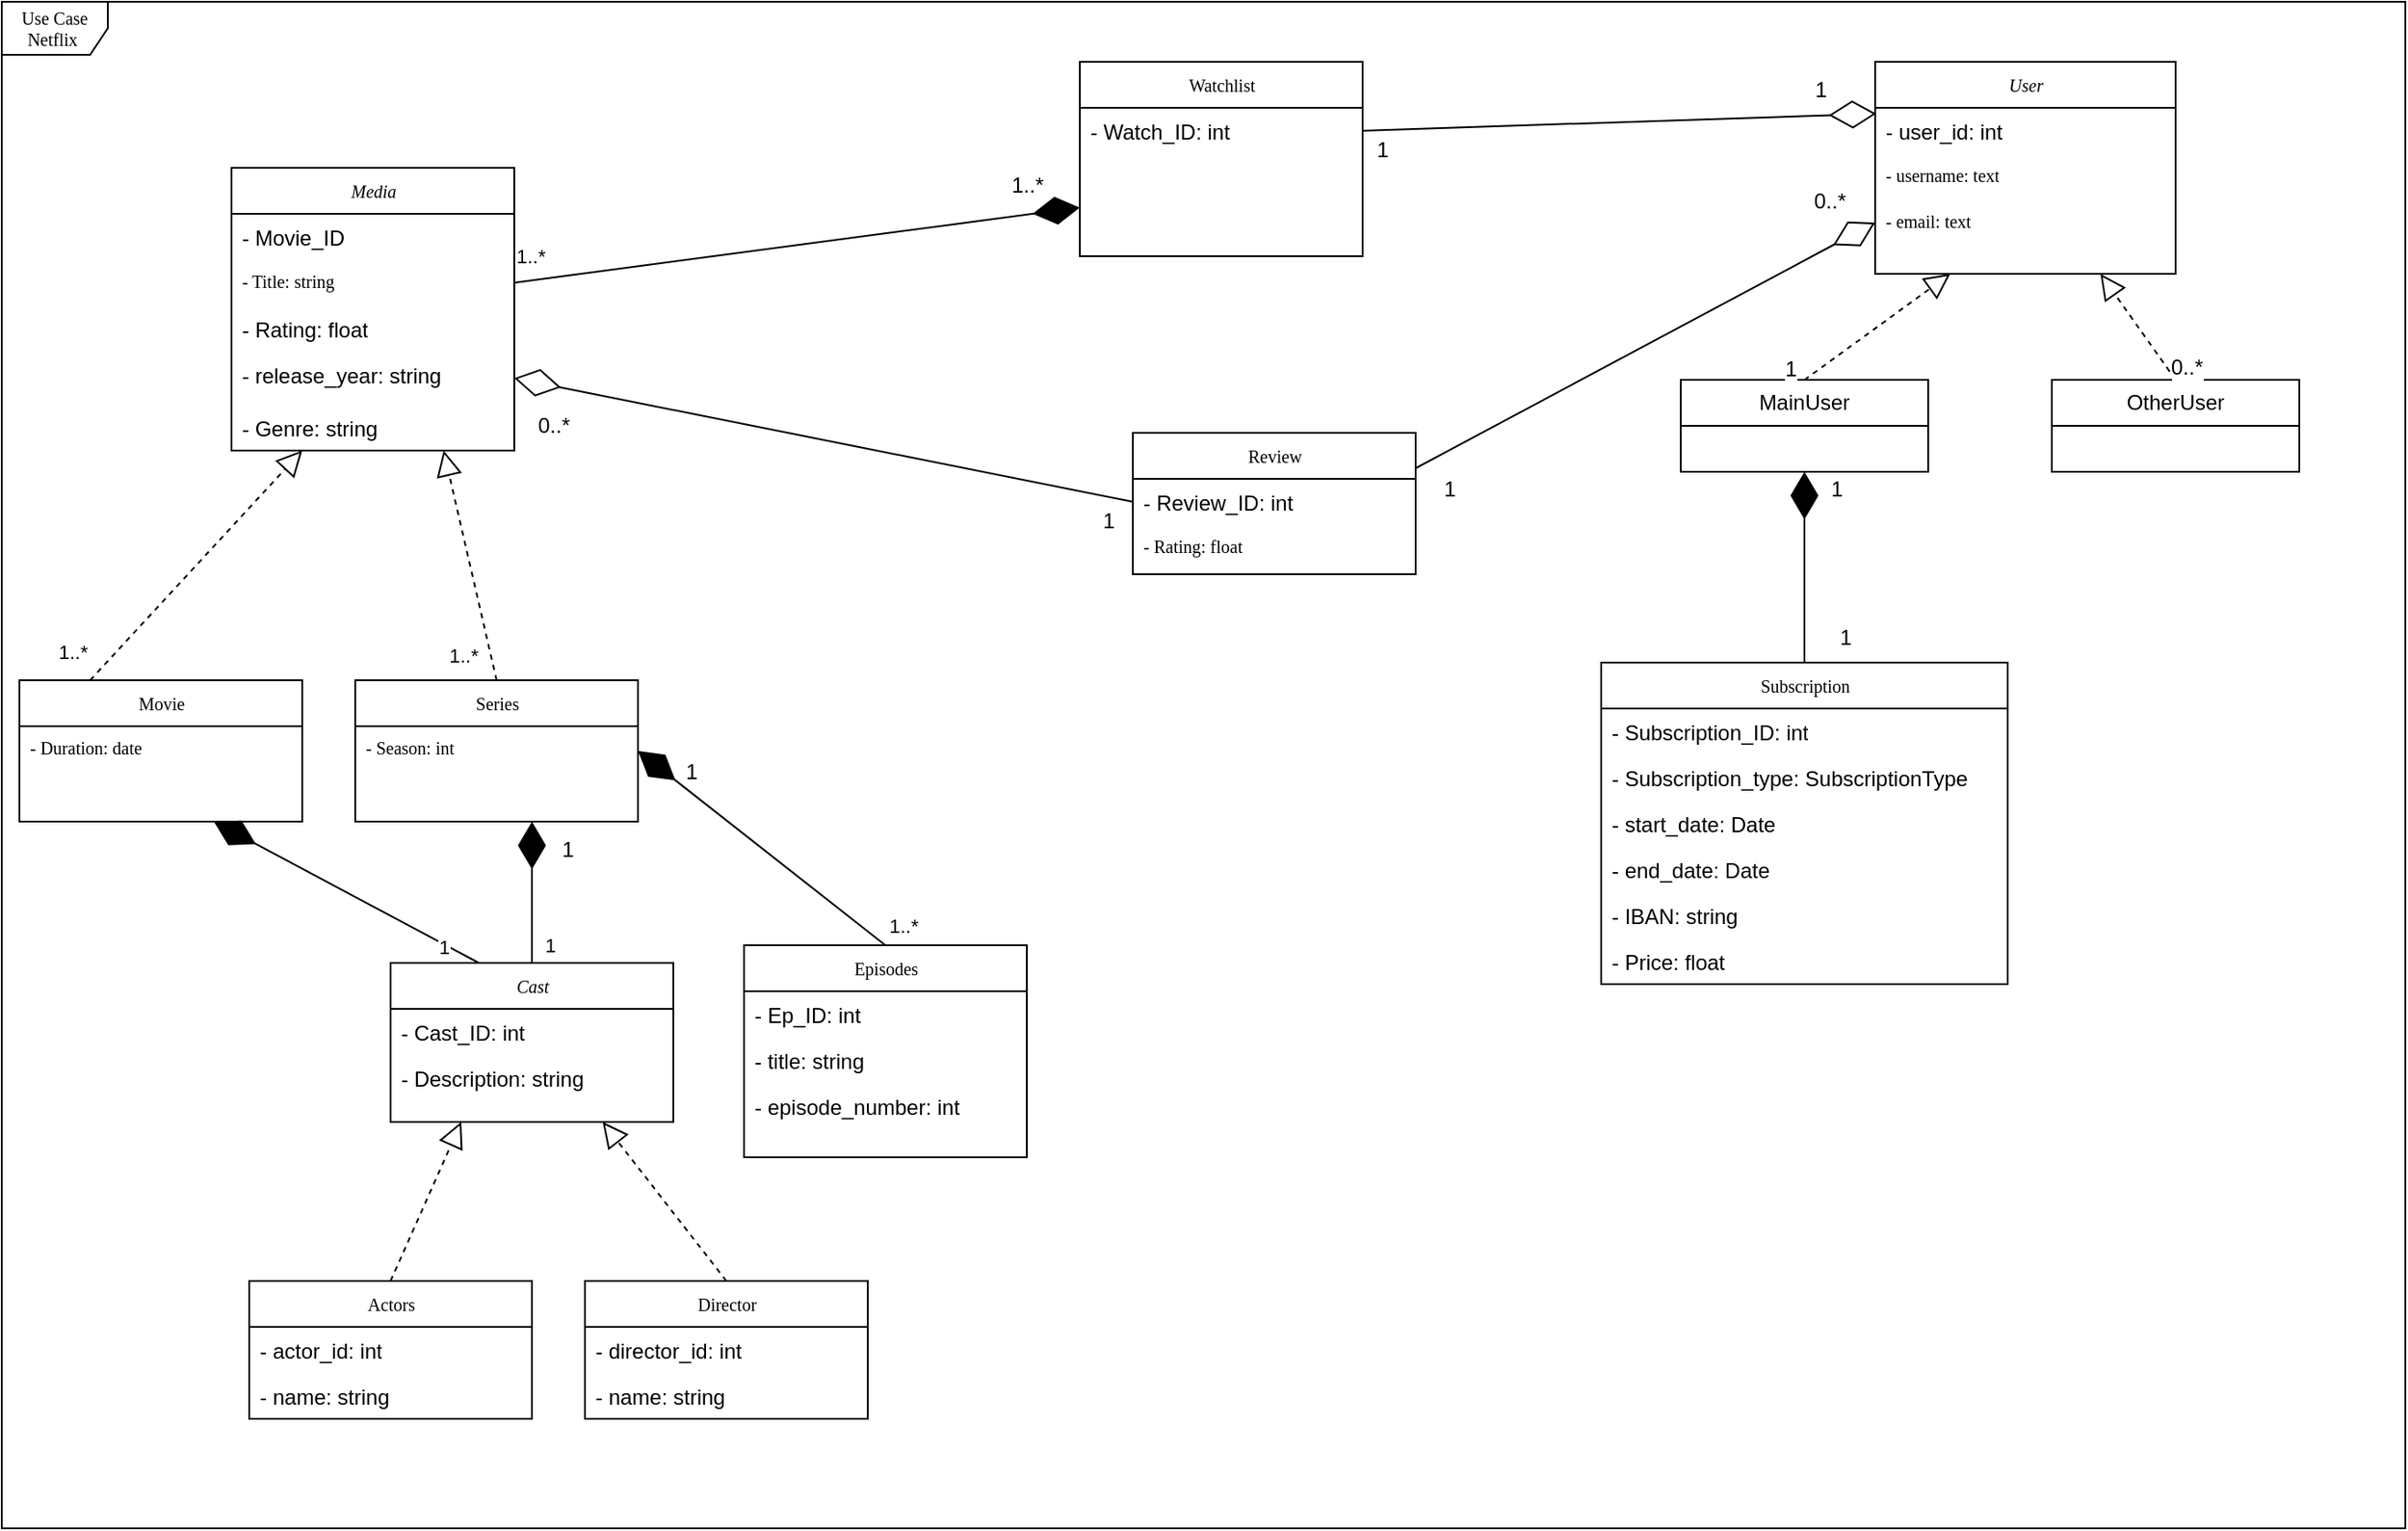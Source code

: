 <mxfile version="24.8.3">
  <diagram name="Page-1" id="c4acf3e9-155e-7222-9cf6-157b1a14988f">
    <mxGraphModel dx="1820" dy="1868" grid="1" gridSize="10" guides="1" tooltips="1" connect="1" arrows="1" fold="1" page="1" pageScale="1" pageWidth="850" pageHeight="1100" background="none" math="0" shadow="0">
      <root>
        <mxCell id="0" />
        <mxCell id="1" parent="0" />
        <mxCell id="17acba5748e5396b-1" value="Use Case Netflix&amp;nbsp;" style="shape=umlFrame;whiteSpace=wrap;html=1;rounded=0;shadow=0;comic=0;labelBackgroundColor=none;strokeWidth=1;fontFamily=Verdana;fontSize=10;align=center;" parent="1" vertex="1">
          <mxGeometry x="60" y="-1064" width="1360" height="864" as="geometry" />
        </mxCell>
        <mxCell id="17acba5748e5396b-30" value="Movie" style="swimlane;html=1;fontStyle=0;childLayout=stackLayout;horizontal=1;startSize=26;fillColor=none;horizontalStack=0;resizeParent=1;resizeLast=0;collapsible=1;marginBottom=0;swimlaneFillColor=#ffffff;rounded=0;shadow=0;comic=0;labelBackgroundColor=none;strokeWidth=1;fontFamily=Verdana;fontSize=10;align=center;" parent="1" vertex="1">
          <mxGeometry x="70" y="-680" width="160" height="80" as="geometry" />
        </mxCell>
        <mxCell id="MXeGfviL51i1jRM-pdPd-1" value="- Duration: date" style="text;html=1;strokeColor=none;fillColor=none;align=left;verticalAlign=top;spacingLeft=4;spacingRight=4;whiteSpace=wrap;overflow=hidden;rotatable=0;points=[[0,0.5],[1,0.5]];portConstraint=eastwest;fontFamily=Verdana;fontSize=10;fontColor=default;fontStyle=0;labelBackgroundColor=none;" parent="17acba5748e5396b-30" vertex="1">
          <mxGeometry y="26" width="160" height="26" as="geometry" />
        </mxCell>
        <mxCell id="u5OW4T7a8DiHMdrfiU4O-11" value="Episodes" style="swimlane;html=1;fontStyle=0;childLayout=stackLayout;horizontal=1;startSize=26;fillColor=none;horizontalStack=0;resizeParent=1;resizeLast=0;collapsible=1;marginBottom=0;swimlaneFillColor=#ffffff;rounded=0;shadow=0;comic=0;labelBackgroundColor=none;strokeWidth=1;fontFamily=Verdana;fontSize=10;align=center;" parent="1" vertex="1">
          <mxGeometry x="480" y="-530" width="160" height="120" as="geometry">
            <mxRectangle x="310" y="-756" width="80" height="30" as="alternateBounds" />
          </mxGeometry>
        </mxCell>
        <mxCell id="u5OW4T7a8DiHMdrfiU4O-12" value="- Ep_ID: int&lt;div&gt;&lt;br&gt;&lt;/div&gt;" style="text;html=1;strokeColor=none;fillColor=none;align=left;verticalAlign=top;spacingLeft=4;spacingRight=4;whiteSpace=wrap;overflow=hidden;rotatable=0;points=[[0,0.5],[1,0.5]];portConstraint=eastwest;" parent="u5OW4T7a8DiHMdrfiU4O-11" vertex="1">
          <mxGeometry y="26" width="160" height="26" as="geometry" />
        </mxCell>
        <mxCell id="u5OW4T7a8DiHMdrfiU4O-13" value="&lt;div&gt;- title: string&lt;/div&gt;&lt;div&gt;&lt;br&gt;&lt;/div&gt;" style="text;html=1;strokeColor=none;fillColor=none;align=left;verticalAlign=top;spacingLeft=4;spacingRight=4;whiteSpace=wrap;overflow=hidden;rotatable=0;points=[[0,0.5],[1,0.5]];portConstraint=eastwest;" parent="u5OW4T7a8DiHMdrfiU4O-11" vertex="1">
          <mxGeometry y="52" width="160" height="26" as="geometry" />
        </mxCell>
        <mxCell id="u5OW4T7a8DiHMdrfiU4O-37" value="&lt;div&gt;- episode_number: int&lt;/div&gt;&lt;div&gt;&lt;br&gt;&lt;/div&gt;" style="text;html=1;strokeColor=none;fillColor=none;align=left;verticalAlign=top;spacingLeft=4;spacingRight=4;whiteSpace=wrap;overflow=hidden;rotatable=0;points=[[0,0.5],[1,0.5]];portConstraint=eastwest;" parent="u5OW4T7a8DiHMdrfiU4O-11" vertex="1">
          <mxGeometry y="78" width="160" height="26" as="geometry" />
        </mxCell>
        <mxCell id="u5OW4T7a8DiHMdrfiU4O-19" value="Series" style="swimlane;html=1;fontStyle=0;childLayout=stackLayout;horizontal=1;startSize=26;fillColor=none;horizontalStack=0;resizeParent=1;resizeLast=0;collapsible=1;marginBottom=0;swimlaneFillColor=#ffffff;rounded=0;shadow=0;comic=0;labelBackgroundColor=none;strokeWidth=1;fontFamily=Verdana;fontSize=10;align=center;strokeColor=default;verticalAlign=middle;fontColor=default;" parent="1" vertex="1">
          <mxGeometry x="260" y="-680" width="160" height="80" as="geometry" />
        </mxCell>
        <mxCell id="pWf0yoMoPzwOqvPtpyno-2" value="- Season: int" style="text;html=1;strokeColor=none;fillColor=none;align=left;verticalAlign=top;spacingLeft=4;spacingRight=4;whiteSpace=wrap;overflow=hidden;rotatable=0;points=[[0,0.5],[1,0.5]];portConstraint=eastwest;fontFamily=Verdana;fontSize=10;fontColor=default;fontStyle=0;labelBackgroundColor=none;" parent="u5OW4T7a8DiHMdrfiU4O-19" vertex="1">
          <mxGeometry y="26" width="160" height="26" as="geometry" />
        </mxCell>
        <mxCell id="u5OW4T7a8DiHMdrfiU4O-46" value="&lt;i&gt;Media&lt;/i&gt;" style="swimlane;html=1;fontStyle=0;childLayout=stackLayout;horizontal=1;startSize=26;fillColor=none;horizontalStack=0;resizeParent=1;resizeLast=0;collapsible=1;marginBottom=0;swimlaneFillColor=#ffffff;rounded=0;shadow=0;comic=0;labelBackgroundColor=none;strokeWidth=1;fontFamily=Verdana;fontSize=10;align=center;strokeColor=default;verticalAlign=middle;fontColor=default;" parent="1" vertex="1">
          <mxGeometry x="190" y="-970" width="160" height="160" as="geometry" />
        </mxCell>
        <mxCell id="u5OW4T7a8DiHMdrfiU4O-36" value="- Movie_ID" style="text;html=1;strokeColor=none;fillColor=none;align=left;verticalAlign=top;spacingLeft=4;spacingRight=4;whiteSpace=wrap;overflow=hidden;rotatable=0;points=[[0,0.5],[1,0.5]];portConstraint=eastwest;" parent="u5OW4T7a8DiHMdrfiU4O-46" vertex="1">
          <mxGeometry y="26" width="160" height="26" as="geometry" />
        </mxCell>
        <mxCell id="u5OW4T7a8DiHMdrfiU4O-67" value="- Title: string" style="text;html=1;strokeColor=none;fillColor=none;align=left;verticalAlign=top;spacingLeft=4;spacingRight=4;whiteSpace=wrap;overflow=hidden;rotatable=0;points=[[0,0.5],[1,0.5]];portConstraint=eastwest;fontFamily=Verdana;fontSize=10;fontColor=default;fontStyle=0;labelBackgroundColor=none;" parent="u5OW4T7a8DiHMdrfiU4O-46" vertex="1">
          <mxGeometry y="52" width="160" height="26" as="geometry" />
        </mxCell>
        <mxCell id="u5OW4T7a8DiHMdrfiU4O-68" value="&lt;div&gt;&lt;span style=&quot;background-color: initial;&quot;&gt;- Rating: float&lt;/span&gt;&lt;/div&gt;&lt;div&gt;&lt;span style=&quot;background-color: initial;&quot;&gt;&lt;br&gt;&lt;/span&gt;&lt;/div&gt;" style="text;html=1;strokeColor=none;fillColor=none;align=left;verticalAlign=top;spacingLeft=4;spacingRight=4;whiteSpace=wrap;overflow=hidden;rotatable=0;points=[[0,0.5],[1,0.5]];portConstraint=eastwest;" parent="u5OW4T7a8DiHMdrfiU4O-46" vertex="1">
          <mxGeometry y="78" width="160" height="26" as="geometry" />
        </mxCell>
        <mxCell id="u5OW4T7a8DiHMdrfiU4O-86" value="- release_year: string" style="text;html=1;strokeColor=none;fillColor=none;align=left;verticalAlign=top;spacingLeft=4;spacingRight=4;whiteSpace=wrap;overflow=hidden;rotatable=0;points=[[0,0.5],[1,0.5]];portConstraint=eastwest;" parent="u5OW4T7a8DiHMdrfiU4O-46" vertex="1">
          <mxGeometry y="104" width="160" height="30" as="geometry" />
        </mxCell>
        <mxCell id="MXeGfviL51i1jRM-pdPd-2" value="- Genre: string" style="text;html=1;strokeColor=none;fillColor=none;align=left;verticalAlign=top;spacingLeft=4;spacingRight=4;whiteSpace=wrap;overflow=hidden;rotatable=0;points=[[0,0.5],[1,0.5]];portConstraint=eastwest;" parent="u5OW4T7a8DiHMdrfiU4O-46" vertex="1">
          <mxGeometry y="134" width="160" height="26" as="geometry" />
        </mxCell>
        <mxCell id="u5OW4T7a8DiHMdrfiU4O-60" value="" style="endArrow=block;dashed=1;endFill=0;endSize=12;html=1;rounded=0;exitX=0.25;exitY=0;exitDx=0;exitDy=0;entryX=0.25;entryY=1;entryDx=0;entryDy=0;" parent="1" source="17acba5748e5396b-30" target="u5OW4T7a8DiHMdrfiU4O-46" edge="1">
          <mxGeometry width="160" relative="1" as="geometry">
            <mxPoint x="290" y="-760" as="sourcePoint" />
            <mxPoint x="450" y="-760" as="targetPoint" />
          </mxGeometry>
        </mxCell>
        <mxCell id="pWf0yoMoPzwOqvPtpyno-44" value="1..*" style="edgeLabel;html=1;align=center;verticalAlign=middle;resizable=0;points=[];" parent="u5OW4T7a8DiHMdrfiU4O-60" vertex="1" connectable="0">
          <mxGeometry x="-0.767" y="-1" relative="1" as="geometry">
            <mxPoint x="-25" y="-2" as="offset" />
          </mxGeometry>
        </mxCell>
        <mxCell id="u5OW4T7a8DiHMdrfiU4O-62" value="" style="endArrow=block;dashed=1;endFill=0;endSize=12;html=1;rounded=0;entryX=0.75;entryY=1;entryDx=0;entryDy=0;exitX=0.5;exitY=0;exitDx=0;exitDy=0;" parent="1" source="u5OW4T7a8DiHMdrfiU4O-19" target="u5OW4T7a8DiHMdrfiU4O-46" edge="1">
          <mxGeometry width="160" relative="1" as="geometry">
            <mxPoint x="290" y="-760" as="sourcePoint" />
            <mxPoint x="450" y="-760" as="targetPoint" />
          </mxGeometry>
        </mxCell>
        <mxCell id="pWf0yoMoPzwOqvPtpyno-45" value="1..*" style="edgeLabel;html=1;align=center;verticalAlign=middle;resizable=0;points=[];" parent="u5OW4T7a8DiHMdrfiU4O-62" vertex="1" connectable="0">
          <mxGeometry x="-0.756" y="1" relative="1" as="geometry">
            <mxPoint x="-15" y="2" as="offset" />
          </mxGeometry>
        </mxCell>
        <mxCell id="u5OW4T7a8DiHMdrfiU4O-77" value="" style="endArrow=diamondThin;endFill=1;endSize=24;html=1;rounded=0;exitX=0.5;exitY=0;exitDx=0;exitDy=0;targetPerimeterSpacing=0;entryX=1;entryY=0.5;entryDx=0;entryDy=0;" parent="1" source="u5OW4T7a8DiHMdrfiU4O-11" target="u5OW4T7a8DiHMdrfiU4O-19" edge="1">
          <mxGeometry width="160" relative="1" as="geometry">
            <mxPoint x="290" y="-520" as="sourcePoint" />
            <mxPoint x="340" y="-600" as="targetPoint" />
          </mxGeometry>
        </mxCell>
        <mxCell id="u5OW4T7a8DiHMdrfiU4O-81" value="1..*" style="edgeLabel;html=1;align=center;verticalAlign=middle;resizable=0;points=[];" parent="u5OW4T7a8DiHMdrfiU4O-77" vertex="1" connectable="0">
          <mxGeometry x="-0.769" relative="1" as="geometry">
            <mxPoint x="26" y="1" as="offset" />
          </mxGeometry>
        </mxCell>
        <mxCell id="FZOh3PhhekjQOjzV-3sp-29" value="1" style="edgeLabel;html=1;align=center;verticalAlign=middle;resizable=0;points=[];fontSize=12;" vertex="1" connectable="0" parent="u5OW4T7a8DiHMdrfiU4O-77">
          <mxGeometry x="0.823" y="3" relative="1" as="geometry">
            <mxPoint x="19" as="offset" />
          </mxGeometry>
        </mxCell>
        <mxCell id="OyGu7xgzBfIXpcRJ4Xiw-1" value="Watchlist" style="swimlane;html=1;fontStyle=0;childLayout=stackLayout;horizontal=1;startSize=26;fillColor=none;horizontalStack=0;resizeParent=1;resizeLast=0;collapsible=1;marginBottom=0;swimlaneFillColor=#ffffff;rounded=0;shadow=0;comic=0;labelBackgroundColor=none;strokeWidth=1;fontFamily=Verdana;fontSize=10;align=center;" parent="1" vertex="1">
          <mxGeometry x="670" y="-1030" width="160" height="110" as="geometry" />
        </mxCell>
        <mxCell id="OyGu7xgzBfIXpcRJ4Xiw-2" value="- Watch_ID: int" style="text;html=1;strokeColor=none;fillColor=none;align=left;verticalAlign=top;spacingLeft=4;spacingRight=4;whiteSpace=wrap;overflow=hidden;rotatable=0;points=[[0,0.5],[1,0.5]];portConstraint=eastwest;" parent="OyGu7xgzBfIXpcRJ4Xiw-1" vertex="1">
          <mxGeometry y="26" width="160" height="26" as="geometry" />
        </mxCell>
        <mxCell id="OyGu7xgzBfIXpcRJ4Xiw-7" value="Director" style="swimlane;html=1;fontStyle=0;childLayout=stackLayout;horizontal=1;startSize=26;fillColor=none;horizontalStack=0;resizeParent=1;resizeLast=0;collapsible=1;marginBottom=0;swimlaneFillColor=#ffffff;rounded=0;shadow=0;comic=0;labelBackgroundColor=none;strokeWidth=1;fontFamily=Verdana;fontSize=10;align=center;" parent="1" vertex="1">
          <mxGeometry x="390" y="-340" width="160" height="78" as="geometry" />
        </mxCell>
        <mxCell id="OyGu7xgzBfIXpcRJ4Xiw-9" value="- director_id: int" style="text;html=1;strokeColor=none;fillColor=none;align=left;verticalAlign=top;spacingLeft=4;spacingRight=4;whiteSpace=wrap;overflow=hidden;rotatable=0;points=[[0,0.5],[1,0.5]];portConstraint=eastwest;" parent="OyGu7xgzBfIXpcRJ4Xiw-7" vertex="1">
          <mxGeometry y="26" width="160" height="26" as="geometry" />
        </mxCell>
        <mxCell id="FZOh3PhhekjQOjzV-3sp-2" value="- name: string" style="text;html=1;strokeColor=none;fillColor=none;align=left;verticalAlign=top;spacingLeft=4;spacingRight=4;whiteSpace=wrap;overflow=hidden;rotatable=0;points=[[0,0.5],[1,0.5]];portConstraint=eastwest;" vertex="1" parent="OyGu7xgzBfIXpcRJ4Xiw-7">
          <mxGeometry y="52" width="160" height="26" as="geometry" />
        </mxCell>
        <mxCell id="OyGu7xgzBfIXpcRJ4Xiw-11" value="Actors" style="swimlane;html=1;fontStyle=0;childLayout=stackLayout;horizontal=1;startSize=26;fillColor=none;horizontalStack=0;resizeParent=1;resizeLast=0;collapsible=1;marginBottom=0;swimlaneFillColor=#ffffff;rounded=0;shadow=0;comic=0;labelBackgroundColor=none;strokeWidth=1;fontFamily=Verdana;fontSize=10;align=center;" parent="1" vertex="1">
          <mxGeometry x="200" y="-340" width="160" height="78" as="geometry" />
        </mxCell>
        <mxCell id="OyGu7xgzBfIXpcRJ4Xiw-13" value="- actor_id: int" style="text;html=1;strokeColor=none;fillColor=none;align=left;verticalAlign=top;spacingLeft=4;spacingRight=4;whiteSpace=wrap;overflow=hidden;rotatable=0;points=[[0,0.5],[1,0.5]];portConstraint=eastwest;" parent="OyGu7xgzBfIXpcRJ4Xiw-11" vertex="1">
          <mxGeometry y="26" width="160" height="26" as="geometry" />
        </mxCell>
        <mxCell id="FZOh3PhhekjQOjzV-3sp-1" value="-&amp;nbsp;&lt;span style=&quot;background-color: initial;&quot;&gt;name: string&lt;/span&gt;&lt;div&gt;&lt;div&gt;&lt;br&gt;&lt;/div&gt;&lt;/div&gt;" style="text;html=1;strokeColor=none;fillColor=none;align=left;verticalAlign=top;spacingLeft=4;spacingRight=4;whiteSpace=wrap;overflow=hidden;rotatable=0;points=[[0,0.5],[1,0.5]];portConstraint=eastwest;" vertex="1" parent="OyGu7xgzBfIXpcRJ4Xiw-11">
          <mxGeometry y="52" width="160" height="26" as="geometry" />
        </mxCell>
        <mxCell id="OyGu7xgzBfIXpcRJ4Xiw-15" value="&lt;i&gt;Cast&lt;/i&gt;" style="swimlane;html=1;fontStyle=0;childLayout=stackLayout;horizontal=1;startSize=26;fillColor=none;horizontalStack=0;resizeParent=1;resizeLast=0;collapsible=1;marginBottom=0;swimlaneFillColor=#ffffff;rounded=0;shadow=0;comic=0;labelBackgroundColor=none;strokeWidth=1;fontFamily=Verdana;fontSize=10;align=center;" parent="1" vertex="1">
          <mxGeometry x="280" y="-520" width="160" height="90" as="geometry" />
        </mxCell>
        <mxCell id="OyGu7xgzBfIXpcRJ4Xiw-17" value="- Cast_ID: int" style="text;html=1;strokeColor=none;fillColor=none;align=left;verticalAlign=top;spacingLeft=4;spacingRight=4;whiteSpace=wrap;overflow=hidden;rotatable=0;points=[[0,0.5],[1,0.5]];portConstraint=eastwest;" parent="OyGu7xgzBfIXpcRJ4Xiw-15" vertex="1">
          <mxGeometry y="26" width="160" height="26" as="geometry" />
        </mxCell>
        <mxCell id="MXeGfviL51i1jRM-pdPd-3" value="- Description: string" style="text;html=1;strokeColor=none;fillColor=none;align=left;verticalAlign=top;spacingLeft=4;spacingRight=4;whiteSpace=wrap;overflow=hidden;rotatable=0;points=[[0,0.5],[1,0.5]];portConstraint=eastwest;" parent="OyGu7xgzBfIXpcRJ4Xiw-15" vertex="1">
          <mxGeometry y="52" width="160" height="26" as="geometry" />
        </mxCell>
        <mxCell id="OyGu7xgzBfIXpcRJ4Xiw-27" value="&lt;i&gt;User&lt;/i&gt;" style="swimlane;html=1;fontStyle=0;childLayout=stackLayout;horizontal=1;startSize=26;fillColor=none;horizontalStack=0;resizeParent=1;resizeLast=0;collapsible=1;marginBottom=0;swimlaneFillColor=#ffffff;rounded=0;shadow=0;comic=0;labelBackgroundColor=none;strokeWidth=1;fontFamily=Verdana;fontSize=10;align=center;" parent="1" vertex="1">
          <mxGeometry x="1120" y="-1030" width="170" height="120" as="geometry" />
        </mxCell>
        <mxCell id="OyGu7xgzBfIXpcRJ4Xiw-29" value="- user_id: int" style="text;html=1;strokeColor=none;fillColor=none;align=left;verticalAlign=top;spacingLeft=4;spacingRight=4;whiteSpace=wrap;overflow=hidden;rotatable=0;points=[[0,0.5],[1,0.5]];portConstraint=eastwest;" parent="OyGu7xgzBfIXpcRJ4Xiw-27" vertex="1">
          <mxGeometry y="26" width="170" height="26" as="geometry" />
        </mxCell>
        <mxCell id="OyGu7xgzBfIXpcRJ4Xiw-30" value="- username: text" style="text;html=1;strokeColor=none;fillColor=none;align=left;verticalAlign=top;spacingLeft=4;spacingRight=4;whiteSpace=wrap;overflow=hidden;rotatable=0;points=[[0,0.5],[1,0.5]];portConstraint=eastwest;fontFamily=Verdana;fontSize=10;fontColor=default;fontStyle=0;labelBackgroundColor=none;" parent="OyGu7xgzBfIXpcRJ4Xiw-27" vertex="1">
          <mxGeometry y="52" width="170" height="26" as="geometry" />
        </mxCell>
        <mxCell id="OyGu7xgzBfIXpcRJ4Xiw-31" value="- email: text" style="text;html=1;strokeColor=none;fillColor=none;align=left;verticalAlign=top;spacingLeft=4;spacingRight=4;whiteSpace=wrap;overflow=hidden;rotatable=0;points=[[0,0.5],[1,0.5]];portConstraint=eastwest;fontFamily=Verdana;fontSize=10;fontColor=default;fontStyle=0;labelBackgroundColor=none;" parent="OyGu7xgzBfIXpcRJ4Xiw-27" vertex="1">
          <mxGeometry y="78" width="170" height="26" as="geometry" />
        </mxCell>
        <mxCell id="OyGu7xgzBfIXpcRJ4Xiw-36" value="Review" style="swimlane;html=1;fontStyle=0;childLayout=stackLayout;horizontal=1;startSize=26;fillColor=none;horizontalStack=0;resizeParent=1;resizeLast=0;collapsible=1;marginBottom=0;swimlaneFillColor=#ffffff;rounded=0;shadow=0;comic=0;labelBackgroundColor=none;strokeWidth=1;fontFamily=Verdana;fontSize=10;align=center;" parent="1" vertex="1">
          <mxGeometry x="700" y="-820" width="160" height="80" as="geometry" />
        </mxCell>
        <mxCell id="OyGu7xgzBfIXpcRJ4Xiw-37" value="- Review_ID: int" style="text;html=1;strokeColor=none;fillColor=none;align=left;verticalAlign=top;spacingLeft=4;spacingRight=4;whiteSpace=wrap;overflow=hidden;rotatable=0;points=[[0,0.5],[1,0.5]];portConstraint=eastwest;" parent="OyGu7xgzBfIXpcRJ4Xiw-36" vertex="1">
          <mxGeometry y="26" width="160" height="26" as="geometry" />
        </mxCell>
        <mxCell id="OyGu7xgzBfIXpcRJ4Xiw-39" value="- Rating: float" style="text;html=1;strokeColor=none;fillColor=none;align=left;verticalAlign=top;spacingLeft=4;spacingRight=4;whiteSpace=wrap;overflow=hidden;rotatable=0;points=[[0,0.5],[1,0.5]];portConstraint=eastwest;fontFamily=Verdana;fontSize=10;fontColor=default;fontStyle=0;labelBackgroundColor=none;" parent="OyGu7xgzBfIXpcRJ4Xiw-36" vertex="1">
          <mxGeometry y="52" width="160" height="26" as="geometry" />
        </mxCell>
        <mxCell id="OyGu7xgzBfIXpcRJ4Xiw-57" value="" style="endArrow=diamondThin;endFill=1;endSize=24;html=1;rounded=0;exitX=1;exitY=0.5;exitDx=0;exitDy=0;entryX=0;entryY=0.75;entryDx=0;entryDy=0;" parent="1" source="u5OW4T7a8DiHMdrfiU4O-67" edge="1" target="OyGu7xgzBfIXpcRJ4Xiw-1">
          <mxGeometry width="160" relative="1" as="geometry">
            <mxPoint x="330" y="-990" as="sourcePoint" />
            <mxPoint x="680" y="-905.0" as="targetPoint" />
          </mxGeometry>
        </mxCell>
        <mxCell id="OyGu7xgzBfIXpcRJ4Xiw-58" value="1..*" style="edgeLabel;html=1;align=center;verticalAlign=middle;resizable=0;points=[];" parent="OyGu7xgzBfIXpcRJ4Xiw-57" vertex="1" connectable="0">
          <mxGeometry x="-0.73" y="-2" relative="1" as="geometry">
            <mxPoint x="-35" y="-12" as="offset" />
          </mxGeometry>
        </mxCell>
        <mxCell id="FZOh3PhhekjQOjzV-3sp-31" value="1..*" style="edgeLabel;html=1;align=center;verticalAlign=middle;resizable=0;points=[];fontSize=12;" vertex="1" connectable="0" parent="OyGu7xgzBfIXpcRJ4Xiw-57">
          <mxGeometry x="0.883" y="2" relative="1" as="geometry">
            <mxPoint x="-11" y="-13" as="offset" />
          </mxGeometry>
        </mxCell>
        <mxCell id="pWf0yoMoPzwOqvPtpyno-19" value="" style="endArrow=diamondThin;endFill=1;endSize=24;html=1;rounded=0;exitX=0.5;exitY=0;exitDx=0;exitDy=0;targetPerimeterSpacing=0;" parent="1" edge="1">
          <mxGeometry width="160" relative="1" as="geometry">
            <mxPoint x="330" y="-520" as="sourcePoint" />
            <mxPoint x="180" y="-600" as="targetPoint" />
          </mxGeometry>
        </mxCell>
        <mxCell id="pWf0yoMoPzwOqvPtpyno-48" value="1" style="edgeLabel;html=1;align=center;verticalAlign=middle;resizable=0;points=[];" parent="pWf0yoMoPzwOqvPtpyno-19" vertex="1" connectable="0">
          <mxGeometry x="-0.858" y="-1" relative="1" as="geometry">
            <mxPoint x="-10" y="-3" as="offset" />
          </mxGeometry>
        </mxCell>
        <mxCell id="pWf0yoMoPzwOqvPtpyno-20" value="" style="endArrow=diamondThin;endFill=1;endSize=24;html=1;rounded=0;exitX=0.5;exitY=0;exitDx=0;exitDy=0;targetPerimeterSpacing=0;" parent="1" edge="1">
          <mxGeometry width="160" relative="1" as="geometry">
            <mxPoint x="360" y="-520" as="sourcePoint" />
            <mxPoint x="360" y="-600" as="targetPoint" />
          </mxGeometry>
        </mxCell>
        <mxCell id="pWf0yoMoPzwOqvPtpyno-49" value="1" style="edgeLabel;html=1;align=center;verticalAlign=middle;resizable=0;points=[];" parent="pWf0yoMoPzwOqvPtpyno-20" vertex="1" connectable="0">
          <mxGeometry x="-0.855" y="-1" relative="1" as="geometry">
            <mxPoint x="9" y="-4" as="offset" />
          </mxGeometry>
        </mxCell>
        <mxCell id="FZOh3PhhekjQOjzV-3sp-30" value="1" style="edgeLabel;html=1;align=center;verticalAlign=middle;resizable=0;points=[];fontSize=12;" vertex="1" connectable="0" parent="pWf0yoMoPzwOqvPtpyno-20">
          <mxGeometry x="0.6" relative="1" as="geometry">
            <mxPoint x="20" as="offset" />
          </mxGeometry>
        </mxCell>
        <mxCell id="pWf0yoMoPzwOqvPtpyno-21" value="MainUser" style="swimlane;fontStyle=0;childLayout=stackLayout;horizontal=1;startSize=26;fillColor=none;horizontalStack=0;resizeParent=1;resizeParentMax=0;resizeLast=0;collapsible=1;marginBottom=0;whiteSpace=wrap;html=1;" parent="1" vertex="1">
          <mxGeometry x="1010" y="-850" width="140" height="52" as="geometry" />
        </mxCell>
        <mxCell id="pWf0yoMoPzwOqvPtpyno-25" value="OtherUser" style="swimlane;fontStyle=0;childLayout=stackLayout;horizontal=1;startSize=26;fillColor=none;horizontalStack=0;resizeParent=1;resizeParentMax=0;resizeLast=0;collapsible=1;marginBottom=0;whiteSpace=wrap;html=1;" parent="1" vertex="1">
          <mxGeometry x="1220" y="-850" width="140" height="52" as="geometry" />
        </mxCell>
        <mxCell id="DgT4F2RhsA6bsG1ZUHsH-12" value="" style="endArrow=block;dashed=1;endFill=0;endSize=12;html=1;rounded=0;fontSize=12;curved=1;exitX=0.5;exitY=0;exitDx=0;exitDy=0;entryX=0.25;entryY=1;entryDx=0;entryDy=0;" parent="1" source="pWf0yoMoPzwOqvPtpyno-21" target="OyGu7xgzBfIXpcRJ4Xiw-27" edge="1">
          <mxGeometry width="160" relative="1" as="geometry">
            <mxPoint x="1370" y="-680" as="sourcePoint" />
            <mxPoint x="1530" y="-680" as="targetPoint" />
          </mxGeometry>
        </mxCell>
        <mxCell id="DgT4F2RhsA6bsG1ZUHsH-13" value="1" style="edgeLabel;html=1;align=center;verticalAlign=middle;resizable=0;points=[];fontSize=12;" parent="DgT4F2RhsA6bsG1ZUHsH-12" vertex="1" connectable="0">
          <mxGeometry x="-0.781" y="1" relative="1" as="geometry">
            <mxPoint x="-17" y="1" as="offset" />
          </mxGeometry>
        </mxCell>
        <mxCell id="DgT4F2RhsA6bsG1ZUHsH-14" value="" style="endArrow=block;dashed=1;endFill=0;endSize=12;html=1;rounded=0;fontSize=12;curved=1;exitX=0.5;exitY=0;exitDx=0;exitDy=0;entryX=0.75;entryY=1;entryDx=0;entryDy=0;" parent="1" source="pWf0yoMoPzwOqvPtpyno-25" target="OyGu7xgzBfIXpcRJ4Xiw-27" edge="1">
          <mxGeometry width="160" relative="1" as="geometry">
            <mxPoint x="1260" y="-570" as="sourcePoint" />
            <mxPoint x="1420" y="-570" as="targetPoint" />
          </mxGeometry>
        </mxCell>
        <mxCell id="DgT4F2RhsA6bsG1ZUHsH-15" value="0..*" style="edgeLabel;html=1;align=center;verticalAlign=middle;resizable=0;points=[];fontSize=12;" parent="DgT4F2RhsA6bsG1ZUHsH-14" vertex="1" connectable="0">
          <mxGeometry x="-0.808" y="-1" relative="1" as="geometry">
            <mxPoint x="9" y="-1" as="offset" />
          </mxGeometry>
        </mxCell>
        <mxCell id="FZOh3PhhekjQOjzV-3sp-3" value="Subscription" style="swimlane;html=1;fontStyle=0;childLayout=stackLayout;horizontal=1;startSize=26;fillColor=none;horizontalStack=0;resizeParent=1;resizeLast=0;collapsible=1;marginBottom=0;swimlaneFillColor=#ffffff;rounded=0;shadow=0;comic=0;labelBackgroundColor=none;strokeWidth=1;fontFamily=Verdana;fontSize=10;align=center;" vertex="1" parent="1">
          <mxGeometry x="965" y="-690" width="230" height="182" as="geometry" />
        </mxCell>
        <mxCell id="FZOh3PhhekjQOjzV-3sp-4" value="- Subscription_ID: int" style="text;html=1;strokeColor=none;fillColor=none;align=left;verticalAlign=top;spacingLeft=4;spacingRight=4;whiteSpace=wrap;overflow=hidden;rotatable=0;points=[[0,0.5],[1,0.5]];portConstraint=eastwest;" vertex="1" parent="FZOh3PhhekjQOjzV-3sp-3">
          <mxGeometry y="26" width="230" height="26" as="geometry" />
        </mxCell>
        <mxCell id="FZOh3PhhekjQOjzV-3sp-11" value="- Subscription_type: SubscriptionType" style="text;html=1;strokeColor=none;fillColor=none;align=left;verticalAlign=top;spacingLeft=4;spacingRight=4;whiteSpace=wrap;overflow=hidden;rotatable=0;points=[[0,0.5],[1,0.5]];portConstraint=eastwest;" vertex="1" parent="FZOh3PhhekjQOjzV-3sp-3">
          <mxGeometry y="52" width="230" height="26" as="geometry" />
        </mxCell>
        <mxCell id="FZOh3PhhekjQOjzV-3sp-12" value="- start_date: Date" style="text;html=1;strokeColor=none;fillColor=none;align=left;verticalAlign=top;spacingLeft=4;spacingRight=4;whiteSpace=wrap;overflow=hidden;rotatable=0;points=[[0,0.5],[1,0.5]];portConstraint=eastwest;" vertex="1" parent="FZOh3PhhekjQOjzV-3sp-3">
          <mxGeometry y="78" width="230" height="26" as="geometry" />
        </mxCell>
        <mxCell id="FZOh3PhhekjQOjzV-3sp-13" value="- end_date: Date" style="text;html=1;strokeColor=none;fillColor=none;align=left;verticalAlign=top;spacingLeft=4;spacingRight=4;whiteSpace=wrap;overflow=hidden;rotatable=0;points=[[0,0.5],[1,0.5]];portConstraint=eastwest;" vertex="1" parent="FZOh3PhhekjQOjzV-3sp-3">
          <mxGeometry y="104" width="230" height="26" as="geometry" />
        </mxCell>
        <mxCell id="FZOh3PhhekjQOjzV-3sp-32" value="- IBAN: string" style="text;html=1;strokeColor=none;fillColor=none;align=left;verticalAlign=top;spacingLeft=4;spacingRight=4;whiteSpace=wrap;overflow=hidden;rotatable=0;points=[[0,0.5],[1,0.5]];portConstraint=eastwest;" vertex="1" parent="FZOh3PhhekjQOjzV-3sp-3">
          <mxGeometry y="130" width="230" height="26" as="geometry" />
        </mxCell>
        <mxCell id="FZOh3PhhekjQOjzV-3sp-33" value="- Price: float" style="text;html=1;strokeColor=none;fillColor=none;align=left;verticalAlign=top;spacingLeft=4;spacingRight=4;whiteSpace=wrap;overflow=hidden;rotatable=0;points=[[0,0.5],[1,0.5]];portConstraint=eastwest;" vertex="1" parent="FZOh3PhhekjQOjzV-3sp-3">
          <mxGeometry y="156" width="230" height="26" as="geometry" />
        </mxCell>
        <mxCell id="FZOh3PhhekjQOjzV-3sp-15" value="" style="endArrow=diamondThin;endFill=1;endSize=24;html=1;rounded=0;fontSize=12;curved=1;entryX=0.5;entryY=1;entryDx=0;entryDy=0;exitX=0.5;exitY=0;exitDx=0;exitDy=0;" edge="1" parent="1" source="FZOh3PhhekjQOjzV-3sp-3" target="pWf0yoMoPzwOqvPtpyno-21">
          <mxGeometry width="160" relative="1" as="geometry">
            <mxPoint x="910" y="-730" as="sourcePoint" />
            <mxPoint x="1070" y="-730" as="targetPoint" />
          </mxGeometry>
        </mxCell>
        <mxCell id="FZOh3PhhekjQOjzV-3sp-18" value="1" style="edgeLabel;html=1;align=center;verticalAlign=middle;resizable=0;points=[];fontSize=12;" vertex="1" connectable="0" parent="FZOh3PhhekjQOjzV-3sp-15">
          <mxGeometry x="0.837" y="3" relative="1" as="geometry">
            <mxPoint x="21" y="1" as="offset" />
          </mxGeometry>
        </mxCell>
        <mxCell id="FZOh3PhhekjQOjzV-3sp-19" value="1" style="edgeLabel;html=1;align=center;verticalAlign=middle;resizable=0;points=[];fontSize=12;" vertex="1" connectable="0" parent="FZOh3PhhekjQOjzV-3sp-15">
          <mxGeometry x="-0.731" y="1" relative="1" as="geometry">
            <mxPoint x="24" as="offset" />
          </mxGeometry>
        </mxCell>
        <mxCell id="FZOh3PhhekjQOjzV-3sp-20" value="" style="endArrow=diamondThin;endFill=0;endSize=24;html=1;rounded=0;fontSize=12;curved=1;exitX=1;exitY=0.5;exitDx=0;exitDy=0;entryX=0.004;entryY=0.129;entryDx=0;entryDy=0;entryPerimeter=0;" edge="1" parent="1" source="OyGu7xgzBfIXpcRJ4Xiw-2" target="OyGu7xgzBfIXpcRJ4Xiw-29">
          <mxGeometry width="160" relative="1" as="geometry">
            <mxPoint x="870" y="-930" as="sourcePoint" />
            <mxPoint x="870" y="-930" as="targetPoint" />
          </mxGeometry>
        </mxCell>
        <mxCell id="FZOh3PhhekjQOjzV-3sp-21" value="1" style="edgeLabel;html=1;align=center;verticalAlign=middle;resizable=0;points=[];fontSize=12;" vertex="1" connectable="0" parent="FZOh3PhhekjQOjzV-3sp-20">
          <mxGeometry x="-0.815" relative="1" as="geometry">
            <mxPoint x="-16" y="12" as="offset" />
          </mxGeometry>
        </mxCell>
        <mxCell id="FZOh3PhhekjQOjzV-3sp-22" value="1" style="edgeLabel;html=1;align=center;verticalAlign=middle;resizable=0;points=[];fontSize=12;" vertex="1" connectable="0" parent="FZOh3PhhekjQOjzV-3sp-20">
          <mxGeometry x="0.855" relative="1" as="geometry">
            <mxPoint x="-11" y="-14" as="offset" />
          </mxGeometry>
        </mxCell>
        <mxCell id="FZOh3PhhekjQOjzV-3sp-23" value="" style="endArrow=diamondThin;endFill=0;endSize=24;html=1;rounded=0;fontSize=12;curved=1;entryX=0;entryY=0.5;entryDx=0;entryDy=0;exitX=1;exitY=0.25;exitDx=0;exitDy=0;" edge="1" parent="1" source="OyGu7xgzBfIXpcRJ4Xiw-36" target="OyGu7xgzBfIXpcRJ4Xiw-31">
          <mxGeometry width="160" relative="1" as="geometry">
            <mxPoint x="810" y="-930" as="sourcePoint" />
            <mxPoint x="970" y="-930" as="targetPoint" />
          </mxGeometry>
        </mxCell>
        <mxCell id="FZOh3PhhekjQOjzV-3sp-24" value="1" style="edgeLabel;html=1;align=center;verticalAlign=middle;resizable=0;points=[];fontSize=12;" vertex="1" connectable="0" parent="FZOh3PhhekjQOjzV-3sp-23">
          <mxGeometry x="-0.856" relative="1" as="geometry">
            <mxPoint y="22" as="offset" />
          </mxGeometry>
        </mxCell>
        <mxCell id="FZOh3PhhekjQOjzV-3sp-25" value="0..*" style="edgeLabel;html=1;align=center;verticalAlign=middle;resizable=0;points=[];fontSize=12;" vertex="1" connectable="0" parent="FZOh3PhhekjQOjzV-3sp-23">
          <mxGeometry x="0.803" y="1" relative="1" as="geometry">
            <mxPoint y="-25" as="offset" />
          </mxGeometry>
        </mxCell>
        <mxCell id="FZOh3PhhekjQOjzV-3sp-26" value="" style="endArrow=diamondThin;endFill=0;endSize=24;html=1;rounded=0;fontSize=12;curved=1;entryX=1;entryY=0.5;entryDx=0;entryDy=0;" edge="1" parent="1" target="u5OW4T7a8DiHMdrfiU4O-86">
          <mxGeometry width="160" relative="1" as="geometry">
            <mxPoint x="700" y="-781" as="sourcePoint" />
            <mxPoint x="650" y="-890" as="targetPoint" />
          </mxGeometry>
        </mxCell>
        <mxCell id="FZOh3PhhekjQOjzV-3sp-27" value="0..*" style="edgeLabel;html=1;align=center;verticalAlign=middle;resizable=0;points=[];fontSize=12;" vertex="1" connectable="0" parent="FZOh3PhhekjQOjzV-3sp-26">
          <mxGeometry x="0.869" y="2" relative="1" as="geometry">
            <mxPoint x="-1" y="20" as="offset" />
          </mxGeometry>
        </mxCell>
        <mxCell id="FZOh3PhhekjQOjzV-3sp-28" value="1" style="edgeLabel;html=1;align=center;verticalAlign=middle;resizable=0;points=[];fontSize=12;" vertex="1" connectable="0" parent="FZOh3PhhekjQOjzV-3sp-26">
          <mxGeometry x="-0.91" y="-6" relative="1" as="geometry">
            <mxPoint y="20" as="offset" />
          </mxGeometry>
        </mxCell>
        <mxCell id="FZOh3PhhekjQOjzV-3sp-34" value="" style="endArrow=block;dashed=1;endFill=0;endSize=12;html=1;rounded=0;fontSize=12;curved=1;exitX=0.5;exitY=0;exitDx=0;exitDy=0;entryX=0.25;entryY=1;entryDx=0;entryDy=0;" edge="1" parent="1" source="OyGu7xgzBfIXpcRJ4Xiw-11" target="OyGu7xgzBfIXpcRJ4Xiw-15">
          <mxGeometry width="160" relative="1" as="geometry">
            <mxPoint x="310" y="-420" as="sourcePoint" />
            <mxPoint x="470" y="-420" as="targetPoint" />
          </mxGeometry>
        </mxCell>
        <mxCell id="FZOh3PhhekjQOjzV-3sp-35" value="" style="endArrow=block;dashed=1;endFill=0;endSize=12;html=1;rounded=0;fontSize=12;curved=1;exitX=0.5;exitY=0;exitDx=0;exitDy=0;entryX=0.75;entryY=1;entryDx=0;entryDy=0;" edge="1" parent="1" source="OyGu7xgzBfIXpcRJ4Xiw-7" target="OyGu7xgzBfIXpcRJ4Xiw-15">
          <mxGeometry width="160" relative="1" as="geometry">
            <mxPoint x="310" y="-420" as="sourcePoint" />
            <mxPoint x="470" y="-420" as="targetPoint" />
          </mxGeometry>
        </mxCell>
      </root>
    </mxGraphModel>
  </diagram>
</mxfile>
